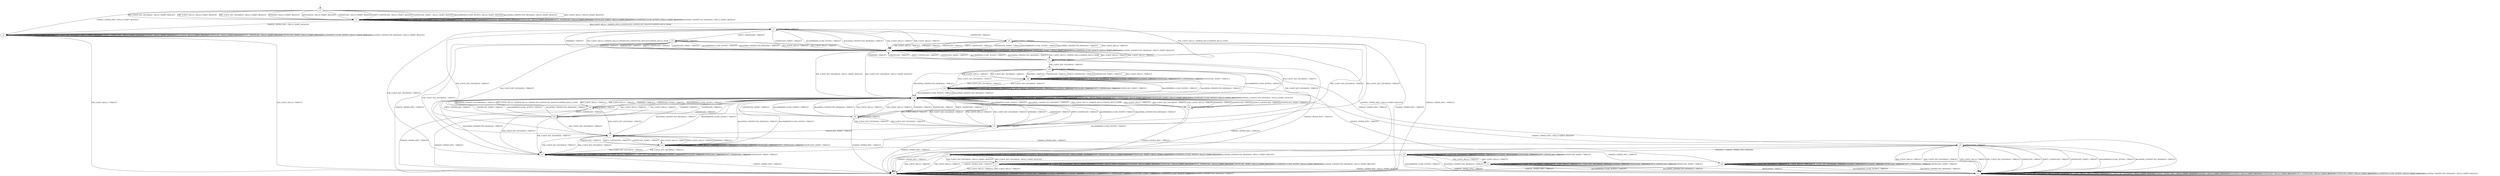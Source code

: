 digraph h10 {
s0 [label="s0"];
s1 [label="s1"];
s2 [label="s2"];
s3 [label="s3"];
s4 [label="s4"];
s5 [label="s5"];
s6 [label="s6"];
s7 [label="s7"];
s13 [label="s13"];
s14 [label="s14"];
s16 [label="s16"];
s21 [label="s21"];
s25 [label="s25"];
s8 [label="s8"];
s9 [label="s9"];
s15 [label="s15"];
s18 [label="s18"];
s19 [label="s19"];
s22 [label="s22"];
s26 [label="s26"];
s27 [label="s27"];
s10 [label="s10"];
s11 [label="s11"];
s17 [label="s17"];
s20 [label="s20"];
s23 [label="s23"];
s24 [label="s24"];
s12 [label="s12"];
s0 -> s1 [label="RSA_CLIENT_HELLO / HELLO_VERIFY_REQUEST"];
s0 -> s1 [label="RSA_CLIENT_KEY_EXCHANGE / HELLO_VERIFY_REQUEST"];
s0 -> s1 [label="PSK_CLIENT_HELLO / HELLO_VERIFY_REQUEST"];
s0 -> s1 [label="PSK_CLIENT_KEY_EXCHANGE / HELLO_VERIFY_REQUEST"];
s0 -> s2 [label="CHANGE_CIPHER_SPEC / HELLO_VERIFY_REQUEST"];
s0 -> s1 [label="FINISHED / HELLO_VERIFY_REQUEST"];
s0 -> s1 [label="APPLICATION / HELLO_VERIFY_REQUEST"];
s0 -> s1 [label="CERTIFICATE / HELLO_VERIFY_REQUEST"];
s0 -> s1 [label="EMPTY_CERTIFICATE / HELLO_VERIFY_REQUEST"];
s0 -> s1 [label="CERTIFICATE_VERIFY / HELLO_VERIFY_REQUEST"];
s0 -> s1 [label="Alert(WARNING,CLOSE_NOTIFY) / HELLO_VERIFY_REQUEST"];
s0 -> s1 [label="Alert(FATAL,UNEXPECTED_MESSAGE) / HELLO_VERIFY_REQUEST"];
s1 -> s3 [label="RSA_CLIENT_HELLO / SERVER_HELLO,CERTIFICATE,CERTIFICATE_REQUEST,SERVER_HELLO_DONE"];
s1 -> s1 [label="RSA_CLIENT_KEY_EXCHANGE / HELLO_VERIFY_REQUEST"];
s1 -> s5 [label="PSK_CLIENT_HELLO / SERVER_HELLO,SERVER_HELLO_DONE"];
s1 -> s1 [label="PSK_CLIENT_KEY_EXCHANGE / HELLO_VERIFY_REQUEST"];
s1 -> s2 [label="CHANGE_CIPHER_SPEC / HELLO_VERIFY_REQUEST"];
s1 -> s1 [label="FINISHED / HELLO_VERIFY_REQUEST"];
s1 -> s1 [label="APPLICATION / HELLO_VERIFY_REQUEST"];
s1 -> s1 [label="CERTIFICATE / HELLO_VERIFY_REQUEST"];
s1 -> s1 [label="EMPTY_CERTIFICATE / HELLO_VERIFY_REQUEST"];
s1 -> s1 [label="CERTIFICATE_VERIFY / HELLO_VERIFY_REQUEST"];
s1 -> s1 [label="Alert(WARNING,CLOSE_NOTIFY) / HELLO_VERIFY_REQUEST"];
s1 -> s1 [label="Alert(FATAL,UNEXPECTED_MESSAGE) / HELLO_VERIFY_REQUEST"];
s2 -> s4 [label="RSA_CLIENT_HELLO / TIMEOUT"];
s2 -> s2 [label="RSA_CLIENT_KEY_EXCHANGE / HELLO_VERIFY_REQUEST"];
s2 -> s4 [label="PSK_CLIENT_HELLO / TIMEOUT"];
s2 -> s2 [label="PSK_CLIENT_KEY_EXCHANGE / HELLO_VERIFY_REQUEST"];
s2 -> s2 [label="CHANGE_CIPHER_SPEC / HELLO_VERIFY_REQUEST"];
s2 -> s2 [label="FINISHED / HELLO_VERIFY_REQUEST"];
s2 -> s2 [label="APPLICATION / HELLO_VERIFY_REQUEST"];
s2 -> s2 [label="CERTIFICATE / HELLO_VERIFY_REQUEST"];
s2 -> s2 [label="EMPTY_CERTIFICATE / HELLO_VERIFY_REQUEST"];
s2 -> s2 [label="CERTIFICATE_VERIFY / HELLO_VERIFY_REQUEST"];
s2 -> s2 [label="Alert(WARNING,CLOSE_NOTIFY) / HELLO_VERIFY_REQUEST"];
s2 -> s2 [label="Alert(FATAL,UNEXPECTED_MESSAGE) / HELLO_VERIFY_REQUEST"];
s3 -> s14 [label="RSA_CLIENT_HELLO / TIMEOUT"];
s3 -> s7 [label="RSA_CLIENT_KEY_EXCHANGE / TIMEOUT"];
s3 -> s14 [label="PSK_CLIENT_HELLO / TIMEOUT"];
s3 -> s13 [label="PSK_CLIENT_KEY_EXCHANGE / TIMEOUT"];
s3 -> s4 [label="CHANGE_CIPHER_SPEC / TIMEOUT"];
s3 -> s14 [label="FINISHED / TIMEOUT"];
s3 -> s3 [label="APPLICATION / TIMEOUT"];
s3 -> s6 [label="CERTIFICATE / TIMEOUT"];
s3 -> s21 [label="EMPTY_CERTIFICATE / TIMEOUT"];
s3 -> s14 [label="CERTIFICATE_VERIFY / TIMEOUT"];
s3 -> s14 [label="Alert(WARNING,CLOSE_NOTIFY) / TIMEOUT"];
s3 -> s14 [label="Alert(FATAL,UNEXPECTED_MESSAGE) / TIMEOUT"];
s4 -> s4 [label="RSA_CLIENT_HELLO / TIMEOUT"];
s4 -> s4 [label="RSA_CLIENT_KEY_EXCHANGE / TIMEOUT"];
s4 -> s4 [label="PSK_CLIENT_HELLO / TIMEOUT"];
s4 -> s4 [label="PSK_CLIENT_KEY_EXCHANGE / TIMEOUT"];
s4 -> s4 [label="CHANGE_CIPHER_SPEC / TIMEOUT"];
s4 -> s4 [label="FINISHED / TIMEOUT"];
s4 -> s4 [label="APPLICATION / TIMEOUT"];
s4 -> s4 [label="CERTIFICATE / TIMEOUT"];
s4 -> s4 [label="EMPTY_CERTIFICATE / TIMEOUT"];
s4 -> s4 [label="CERTIFICATE_VERIFY / TIMEOUT"];
s4 -> s4 [label="Alert(WARNING,CLOSE_NOTIFY) / TIMEOUT"];
s4 -> s4 [label="Alert(FATAL,UNEXPECTED_MESSAGE) / TIMEOUT"];
s5 -> s14 [label="RSA_CLIENT_HELLO / TIMEOUT"];
s5 -> s16 [label="RSA_CLIENT_KEY_EXCHANGE / TIMEOUT"];
s5 -> s14 [label="PSK_CLIENT_HELLO / TIMEOUT"];
s5 -> s25 [label="PSK_CLIENT_KEY_EXCHANGE / TIMEOUT"];
s5 -> s4 [label="CHANGE_CIPHER_SPEC / TIMEOUT"];
s5 -> s14 [label="FINISHED / TIMEOUT"];
s5 -> s5 [label="APPLICATION / TIMEOUT"];
s5 -> s14 [label="CERTIFICATE / TIMEOUT"];
s5 -> s14 [label="EMPTY_CERTIFICATE / TIMEOUT"];
s5 -> s14 [label="CERTIFICATE_VERIFY / TIMEOUT"];
s5 -> s14 [label="Alert(WARNING,CLOSE_NOTIFY) / TIMEOUT"];
s5 -> s14 [label="Alert(FATAL,UNEXPECTED_MESSAGE) / TIMEOUT"];
s6 -> s14 [label="RSA_CLIENT_HELLO / TIMEOUT"];
s6 -> s8 [label="RSA_CLIENT_KEY_EXCHANGE / TIMEOUT"];
s6 -> s14 [label="PSK_CLIENT_HELLO / TIMEOUT"];
s6 -> s8 [label="PSK_CLIENT_KEY_EXCHANGE / TIMEOUT"];
s6 -> s4 [label="CHANGE_CIPHER_SPEC / TIMEOUT"];
s6 -> s14 [label="FINISHED / TIMEOUT"];
s6 -> s6 [label="APPLICATION / TIMEOUT"];
s6 -> s14 [label="CERTIFICATE / TIMEOUT"];
s6 -> s14 [label="EMPTY_CERTIFICATE / TIMEOUT"];
s6 -> s14 [label="CERTIFICATE_VERIFY / TIMEOUT"];
s6 -> s14 [label="Alert(WARNING,CLOSE_NOTIFY) / TIMEOUT"];
s6 -> s14 [label="Alert(FATAL,UNEXPECTED_MESSAGE) / TIMEOUT"];
s7 -> s22 [label="RSA_CLIENT_HELLO / TIMEOUT"];
s7 -> s13 [label="RSA_CLIENT_KEY_EXCHANGE / TIMEOUT"];
s7 -> s22 [label="PSK_CLIENT_HELLO / TIMEOUT"];
s7 -> s13 [label="PSK_CLIENT_KEY_EXCHANGE / TIMEOUT"];
s7 -> s9 [label="CHANGE_CIPHER_SPEC / TIMEOUT"];
s7 -> s22 [label="FINISHED / TIMEOUT"];
s7 -> s7 [label="APPLICATION / TIMEOUT"];
s7 -> s22 [label="CERTIFICATE / TIMEOUT"];
s7 -> s22 [label="EMPTY_CERTIFICATE / TIMEOUT"];
s7 -> s22 [label="CERTIFICATE_VERIFY / TIMEOUT"];
s7 -> s16 [label="Alert(WARNING,CLOSE_NOTIFY) / TIMEOUT"];
s7 -> s16 [label="Alert(FATAL,UNEXPECTED_MESSAGE) / TIMEOUT"];
s13 -> s13 [label="RSA_CLIENT_HELLO / TIMEOUT"];
s13 -> s13 [label="RSA_CLIENT_KEY_EXCHANGE / TIMEOUT"];
s13 -> s13 [label="PSK_CLIENT_HELLO / TIMEOUT"];
s13 -> s13 [label="PSK_CLIENT_KEY_EXCHANGE / TIMEOUT"];
s13 -> s4 [label="CHANGE_CIPHER_SPEC / TIMEOUT"];
s13 -> s13 [label="FINISHED / TIMEOUT"];
s13 -> s13 [label="APPLICATION / TIMEOUT"];
s13 -> s13 [label="CERTIFICATE / TIMEOUT"];
s13 -> s13 [label="EMPTY_CERTIFICATE / TIMEOUT"];
s13 -> s13 [label="CERTIFICATE_VERIFY / TIMEOUT"];
s13 -> s16 [label="Alert(WARNING,CLOSE_NOTIFY) / TIMEOUT"];
s13 -> s16 [label="Alert(FATAL,UNEXPECTED_MESSAGE) / TIMEOUT"];
s14 -> s3 [label="RSA_CLIENT_HELLO / SERVER_HELLO,CERTIFICATE,CERTIFICATE_REQUEST,SERVER_HELLO_DONE"];
s14 -> s16 [label="RSA_CLIENT_KEY_EXCHANGE / HELLO_VERIFY_REQUEST"];
s14 -> s5 [label="PSK_CLIENT_HELLO / SERVER_HELLO,SERVER_HELLO_DONE"];
s14 -> s16 [label="PSK_CLIENT_KEY_EXCHANGE / HELLO_VERIFY_REQUEST"];
s14 -> s15 [label="CHANGE_CIPHER_SPEC / HELLO_VERIFY_REQUEST"];
s14 -> s14 [label="FINISHED / HELLO_VERIFY_REQUEST"];
s14 -> s14 [label="APPLICATION / HELLO_VERIFY_REQUEST"];
s14 -> s14 [label="CERTIFICATE / HELLO_VERIFY_REQUEST"];
s14 -> s14 [label="EMPTY_CERTIFICATE / HELLO_VERIFY_REQUEST"];
s14 -> s14 [label="CERTIFICATE_VERIFY / HELLO_VERIFY_REQUEST"];
s14 -> s14 [label="Alert(WARNING,CLOSE_NOTIFY) / HELLO_VERIFY_REQUEST"];
s14 -> s14 [label="Alert(FATAL,UNEXPECTED_MESSAGE) / HELLO_VERIFY_REQUEST"];
s16 -> s18 [label="RSA_CLIENT_HELLO / SERVER_HELLO,CERTIFICATE,CERTIFICATE_REQUEST,SERVER_HELLO_DONE"];
s16 -> s16 [label="RSA_CLIENT_KEY_EXCHANGE / HELLO_VERIFY_REQUEST"];
s16 -> s19 [label="PSK_CLIENT_HELLO / SERVER_HELLO,SERVER_HELLO_DONE"];
s16 -> s16 [label="PSK_CLIENT_KEY_EXCHANGE / HELLO_VERIFY_REQUEST"];
s16 -> s11 [label="CHANGE_CIPHER_SPEC / HELLO_VERIFY_REQUEST"];
s16 -> s16 [label="FINISHED / HELLO_VERIFY_REQUEST"];
s16 -> s16 [label="APPLICATION / HELLO_VERIFY_REQUEST"];
s16 -> s16 [label="CERTIFICATE / HELLO_VERIFY_REQUEST"];
s16 -> s16 [label="EMPTY_CERTIFICATE / HELLO_VERIFY_REQUEST"];
s16 -> s16 [label="CERTIFICATE_VERIFY / HELLO_VERIFY_REQUEST"];
s16 -> s16 [label="Alert(WARNING,CLOSE_NOTIFY) / HELLO_VERIFY_REQUEST"];
s16 -> s16 [label="Alert(FATAL,UNEXPECTED_MESSAGE) / HELLO_VERIFY_REQUEST"];
s21 -> s14 [label="RSA_CLIENT_HELLO / TIMEOUT"];
s21 -> s7 [label="RSA_CLIENT_KEY_EXCHANGE / TIMEOUT"];
s21 -> s14 [label="PSK_CLIENT_HELLO / TIMEOUT"];
s21 -> s13 [label="PSK_CLIENT_KEY_EXCHANGE / TIMEOUT"];
s21 -> s4 [label="CHANGE_CIPHER_SPEC / TIMEOUT"];
s21 -> s14 [label="FINISHED / TIMEOUT"];
s21 -> s21 [label="APPLICATION / TIMEOUT"];
s21 -> s14 [label="CERTIFICATE / TIMEOUT"];
s21 -> s14 [label="EMPTY_CERTIFICATE / TIMEOUT"];
s21 -> s14 [label="CERTIFICATE_VERIFY / TIMEOUT"];
s21 -> s14 [label="Alert(WARNING,CLOSE_NOTIFY) / TIMEOUT"];
s21 -> s14 [label="Alert(FATAL,UNEXPECTED_MESSAGE) / TIMEOUT"];
s25 -> s26 [label="RSA_CLIENT_HELLO / TIMEOUT"];
s25 -> s27 [label="RSA_CLIENT_KEY_EXCHANGE / TIMEOUT"];
s25 -> s26 [label="PSK_CLIENT_HELLO / TIMEOUT"];
s25 -> s26 [label="PSK_CLIENT_KEY_EXCHANGE / TIMEOUT"];
s25 -> s9 [label="CHANGE_CIPHER_SPEC / TIMEOUT"];
s25 -> s26 [label="FINISHED / TIMEOUT"];
s25 -> s25 [label="APPLICATION / TIMEOUT"];
s25 -> s26 [label="CERTIFICATE / TIMEOUT"];
s25 -> s26 [label="EMPTY_CERTIFICATE / TIMEOUT"];
s25 -> s26 [label="CERTIFICATE_VERIFY / TIMEOUT"];
s25 -> s16 [label="Alert(WARNING,CLOSE_NOTIFY) / TIMEOUT"];
s25 -> s16 [label="Alert(FATAL,UNEXPECTED_MESSAGE) / TIMEOUT"];
s8 -> s16 [label="RSA_CLIENT_HELLO / TIMEOUT"];
s8 -> s16 [label="RSA_CLIENT_KEY_EXCHANGE / TIMEOUT"];
s8 -> s16 [label="PSK_CLIENT_HELLO / TIMEOUT"];
s8 -> s16 [label="PSK_CLIENT_KEY_EXCHANGE / TIMEOUT"];
s8 -> s4 [label="CHANGE_CIPHER_SPEC / TIMEOUT"];
s8 -> s16 [label="FINISHED / TIMEOUT"];
s8 -> s8 [label="APPLICATION / TIMEOUT"];
s8 -> s16 [label="CERTIFICATE / TIMEOUT"];
s8 -> s16 [label="EMPTY_CERTIFICATE / TIMEOUT"];
s8 -> s7 [label="CERTIFICATE_VERIFY / TIMEOUT"];
s8 -> s16 [label="Alert(WARNING,CLOSE_NOTIFY) / TIMEOUT"];
s8 -> s16 [label="Alert(FATAL,UNEXPECTED_MESSAGE) / TIMEOUT"];
s9 -> s11 [label="RSA_CLIENT_HELLO / TIMEOUT"];
s9 -> s11 [label="RSA_CLIENT_KEY_EXCHANGE / TIMEOUT"];
s9 -> s11 [label="PSK_CLIENT_HELLO / TIMEOUT"];
s9 -> s11 [label="PSK_CLIENT_KEY_EXCHANGE / TIMEOUT"];
s9 -> s4 [label="CHANGE_CIPHER_SPEC / TIMEOUT"];
s9 -> s10 [label="FINISHED / CHANGE_CIPHER_SPEC,FINISHED"];
s9 -> s9 [label="APPLICATION / TIMEOUT"];
s9 -> s11 [label="CERTIFICATE / TIMEOUT"];
s9 -> s11 [label="EMPTY_CERTIFICATE / TIMEOUT"];
s9 -> s11 [label="CERTIFICATE_VERIFY / TIMEOUT"];
s9 -> s11 [label="Alert(WARNING,CLOSE_NOTIFY) / TIMEOUT"];
s9 -> s11 [label="Alert(FATAL,UNEXPECTED_MESSAGE) / TIMEOUT"];
s15 -> s4 [label="RSA_CLIENT_HELLO / TIMEOUT"];
s15 -> s17 [label="RSA_CLIENT_KEY_EXCHANGE / HELLO_VERIFY_REQUEST"];
s15 -> s4 [label="PSK_CLIENT_HELLO / TIMEOUT"];
s15 -> s17 [label="PSK_CLIENT_KEY_EXCHANGE / HELLO_VERIFY_REQUEST"];
s15 -> s15 [label="CHANGE_CIPHER_SPEC / HELLO_VERIFY_REQUEST"];
s15 -> s15 [label="FINISHED / HELLO_VERIFY_REQUEST"];
s15 -> s15 [label="APPLICATION / HELLO_VERIFY_REQUEST"];
s15 -> s15 [label="CERTIFICATE / HELLO_VERIFY_REQUEST"];
s15 -> s15 [label="EMPTY_CERTIFICATE / HELLO_VERIFY_REQUEST"];
s15 -> s15 [label="CERTIFICATE_VERIFY / HELLO_VERIFY_REQUEST"];
s15 -> s15 [label="Alert(WARNING,CLOSE_NOTIFY) / HELLO_VERIFY_REQUEST"];
s15 -> s15 [label="Alert(FATAL,UNEXPECTED_MESSAGE) / HELLO_VERIFY_REQUEST"];
s18 -> s16 [label="RSA_CLIENT_HELLO / TIMEOUT"];
s18 -> s7 [label="RSA_CLIENT_KEY_EXCHANGE / TIMEOUT"];
s18 -> s16 [label="PSK_CLIENT_HELLO / TIMEOUT"];
s18 -> s13 [label="PSK_CLIENT_KEY_EXCHANGE / TIMEOUT"];
s18 -> s4 [label="CHANGE_CIPHER_SPEC / TIMEOUT"];
s18 -> s16 [label="FINISHED / TIMEOUT"];
s18 -> s18 [label="APPLICATION / TIMEOUT"];
s18 -> s20 [label="CERTIFICATE / TIMEOUT"];
s18 -> s23 [label="EMPTY_CERTIFICATE / TIMEOUT"];
s18 -> s16 [label="CERTIFICATE_VERIFY / TIMEOUT"];
s18 -> s16 [label="Alert(WARNING,CLOSE_NOTIFY) / TIMEOUT"];
s18 -> s16 [label="Alert(FATAL,UNEXPECTED_MESSAGE) / TIMEOUT"];
s19 -> s16 [label="RSA_CLIENT_HELLO / TIMEOUT"];
s19 -> s16 [label="RSA_CLIENT_KEY_EXCHANGE / TIMEOUT"];
s19 -> s16 [label="PSK_CLIENT_HELLO / TIMEOUT"];
s19 -> s25 [label="PSK_CLIENT_KEY_EXCHANGE / TIMEOUT"];
s19 -> s4 [label="CHANGE_CIPHER_SPEC / TIMEOUT"];
s19 -> s16 [label="FINISHED / TIMEOUT"];
s19 -> s19 [label="APPLICATION / TIMEOUT"];
s19 -> s16 [label="CERTIFICATE / TIMEOUT"];
s19 -> s16 [label="EMPTY_CERTIFICATE / TIMEOUT"];
s19 -> s16 [label="CERTIFICATE_VERIFY / TIMEOUT"];
s19 -> s16 [label="Alert(WARNING,CLOSE_NOTIFY) / TIMEOUT"];
s19 -> s16 [label="Alert(FATAL,UNEXPECTED_MESSAGE) / TIMEOUT"];
s22 -> s22 [label="RSA_CLIENT_HELLO / TIMEOUT"];
s22 -> s13 [label="RSA_CLIENT_KEY_EXCHANGE / TIMEOUT"];
s22 -> s22 [label="PSK_CLIENT_HELLO / TIMEOUT"];
s22 -> s13 [label="PSK_CLIENT_KEY_EXCHANGE / TIMEOUT"];
s22 -> s24 [label="CHANGE_CIPHER_SPEC / TIMEOUT"];
s22 -> s22 [label="FINISHED / TIMEOUT"];
s22 -> s22 [label="APPLICATION / TIMEOUT"];
s22 -> s22 [label="CERTIFICATE / TIMEOUT"];
s22 -> s22 [label="EMPTY_CERTIFICATE / TIMEOUT"];
s22 -> s22 [label="CERTIFICATE_VERIFY / TIMEOUT"];
s22 -> s16 [label="Alert(WARNING,CLOSE_NOTIFY) / TIMEOUT"];
s22 -> s16 [label="Alert(FATAL,UNEXPECTED_MESSAGE) / TIMEOUT"];
s26 -> s26 [label="RSA_CLIENT_HELLO / TIMEOUT"];
s26 -> s27 [label="RSA_CLIENT_KEY_EXCHANGE / TIMEOUT"];
s26 -> s26 [label="PSK_CLIENT_HELLO / TIMEOUT"];
s26 -> s26 [label="PSK_CLIENT_KEY_EXCHANGE / TIMEOUT"];
s26 -> s24 [label="CHANGE_CIPHER_SPEC / TIMEOUT"];
s26 -> s26 [label="FINISHED / TIMEOUT"];
s26 -> s26 [label="APPLICATION / TIMEOUT"];
s26 -> s26 [label="CERTIFICATE / TIMEOUT"];
s26 -> s26 [label="EMPTY_CERTIFICATE / TIMEOUT"];
s26 -> s26 [label="CERTIFICATE_VERIFY / TIMEOUT"];
s26 -> s16 [label="Alert(WARNING,CLOSE_NOTIFY) / TIMEOUT"];
s26 -> s16 [label="Alert(FATAL,UNEXPECTED_MESSAGE) / TIMEOUT"];
s27 -> s27 [label="RSA_CLIENT_HELLO / TIMEOUT"];
s27 -> s27 [label="RSA_CLIENT_KEY_EXCHANGE / TIMEOUT"];
s27 -> s27 [label="PSK_CLIENT_HELLO / TIMEOUT"];
s27 -> s26 [label="PSK_CLIENT_KEY_EXCHANGE / TIMEOUT"];
s27 -> s4 [label="CHANGE_CIPHER_SPEC / TIMEOUT"];
s27 -> s27 [label="FINISHED / TIMEOUT"];
s27 -> s27 [label="APPLICATION / TIMEOUT"];
s27 -> s27 [label="CERTIFICATE / TIMEOUT"];
s27 -> s27 [label="EMPTY_CERTIFICATE / TIMEOUT"];
s27 -> s27 [label="CERTIFICATE_VERIFY / TIMEOUT"];
s27 -> s16 [label="Alert(WARNING,CLOSE_NOTIFY) / TIMEOUT"];
s27 -> s16 [label="Alert(FATAL,UNEXPECTED_MESSAGE) / TIMEOUT"];
s10 -> s12 [label="RSA_CLIENT_HELLO / TIMEOUT"];
s10 -> s10 [label="RSA_CLIENT_KEY_EXCHANGE / TIMEOUT"];
s10 -> s12 [label="PSK_CLIENT_HELLO / TIMEOUT"];
s10 -> s10 [label="PSK_CLIENT_KEY_EXCHANGE / TIMEOUT"];
s10 -> s4 [label="CHANGE_CIPHER_SPEC / TIMEOUT"];
s10 -> s10 [label="FINISHED / TIMEOUT"];
s10 -> s10 [label="APPLICATION / APPLICATION"];
s10 -> s10 [label="CERTIFICATE / TIMEOUT"];
s10 -> s10 [label="EMPTY_CERTIFICATE / TIMEOUT"];
s10 -> s10 [label="CERTIFICATE_VERIFY / TIMEOUT"];
s10 -> s11 [label="Alert(WARNING,CLOSE_NOTIFY) / TIMEOUT"];
s10 -> s11 [label="Alert(FATAL,UNEXPECTED_MESSAGE) / TIMEOUT"];
s11 -> s11 [label="RSA_CLIENT_HELLO / HELLO_VERIFY_REQUEST"];
s11 -> s11 [label="RSA_CLIENT_KEY_EXCHANGE / HELLO_VERIFY_REQUEST"];
s11 -> s11 [label="PSK_CLIENT_HELLO / HELLO_VERIFY_REQUEST"];
s11 -> s11 [label="PSK_CLIENT_KEY_EXCHANGE / HELLO_VERIFY_REQUEST"];
s11 -> s11 [label="CHANGE_CIPHER_SPEC / HELLO_VERIFY_REQUEST"];
s11 -> s11 [label="FINISHED / HELLO_VERIFY_REQUEST"];
s11 -> s11 [label="APPLICATION / HELLO_VERIFY_REQUEST"];
s11 -> s11 [label="CERTIFICATE / HELLO_VERIFY_REQUEST"];
s11 -> s11 [label="EMPTY_CERTIFICATE / HELLO_VERIFY_REQUEST"];
s11 -> s11 [label="CERTIFICATE_VERIFY / HELLO_VERIFY_REQUEST"];
s11 -> s11 [label="Alert(WARNING,CLOSE_NOTIFY) / HELLO_VERIFY_REQUEST"];
s11 -> s11 [label="Alert(FATAL,UNEXPECTED_MESSAGE) / HELLO_VERIFY_REQUEST"];
s17 -> s4 [label="RSA_CLIENT_HELLO / TIMEOUT"];
s17 -> s17 [label="RSA_CLIENT_KEY_EXCHANGE / HELLO_VERIFY_REQUEST"];
s17 -> s4 [label="PSK_CLIENT_HELLO / TIMEOUT"];
s17 -> s17 [label="PSK_CLIENT_KEY_EXCHANGE / HELLO_VERIFY_REQUEST"];
s17 -> s11 [label="CHANGE_CIPHER_SPEC / HELLO_VERIFY_REQUEST"];
s17 -> s17 [label="FINISHED / HELLO_VERIFY_REQUEST"];
s17 -> s17 [label="APPLICATION / HELLO_VERIFY_REQUEST"];
s17 -> s17 [label="CERTIFICATE / HELLO_VERIFY_REQUEST"];
s17 -> s17 [label="EMPTY_CERTIFICATE / HELLO_VERIFY_REQUEST"];
s17 -> s17 [label="CERTIFICATE_VERIFY / HELLO_VERIFY_REQUEST"];
s17 -> s17 [label="Alert(WARNING,CLOSE_NOTIFY) / HELLO_VERIFY_REQUEST"];
s17 -> s17 [label="Alert(FATAL,UNEXPECTED_MESSAGE) / HELLO_VERIFY_REQUEST"];
s20 -> s16 [label="RSA_CLIENT_HELLO / TIMEOUT"];
s20 -> s8 [label="RSA_CLIENT_KEY_EXCHANGE / TIMEOUT"];
s20 -> s16 [label="PSK_CLIENT_HELLO / TIMEOUT"];
s20 -> s8 [label="PSK_CLIENT_KEY_EXCHANGE / TIMEOUT"];
s20 -> s4 [label="CHANGE_CIPHER_SPEC / TIMEOUT"];
s20 -> s16 [label="FINISHED / TIMEOUT"];
s20 -> s20 [label="APPLICATION / TIMEOUT"];
s20 -> s16 [label="CERTIFICATE / TIMEOUT"];
s20 -> s16 [label="EMPTY_CERTIFICATE / TIMEOUT"];
s20 -> s16 [label="CERTIFICATE_VERIFY / TIMEOUT"];
s20 -> s16 [label="Alert(WARNING,CLOSE_NOTIFY) / TIMEOUT"];
s20 -> s16 [label="Alert(FATAL,UNEXPECTED_MESSAGE) / TIMEOUT"];
s23 -> s16 [label="RSA_CLIENT_HELLO / TIMEOUT"];
s23 -> s7 [label="RSA_CLIENT_KEY_EXCHANGE / TIMEOUT"];
s23 -> s16 [label="PSK_CLIENT_HELLO / TIMEOUT"];
s23 -> s13 [label="PSK_CLIENT_KEY_EXCHANGE / TIMEOUT"];
s23 -> s4 [label="CHANGE_CIPHER_SPEC / TIMEOUT"];
s23 -> s16 [label="FINISHED / TIMEOUT"];
s23 -> s23 [label="APPLICATION / TIMEOUT"];
s23 -> s16 [label="CERTIFICATE / TIMEOUT"];
s23 -> s16 [label="EMPTY_CERTIFICATE / TIMEOUT"];
s23 -> s16 [label="CERTIFICATE_VERIFY / TIMEOUT"];
s23 -> s16 [label="Alert(WARNING,CLOSE_NOTIFY) / TIMEOUT"];
s23 -> s16 [label="Alert(FATAL,UNEXPECTED_MESSAGE) / TIMEOUT"];
s24 -> s24 [label="RSA_CLIENT_HELLO / TIMEOUT"];
s24 -> s24 [label="RSA_CLIENT_KEY_EXCHANGE / TIMEOUT"];
s24 -> s24 [label="PSK_CLIENT_HELLO / TIMEOUT"];
s24 -> s24 [label="PSK_CLIENT_KEY_EXCHANGE / TIMEOUT"];
s24 -> s4 [label="CHANGE_CIPHER_SPEC / TIMEOUT"];
s24 -> s24 [label="FINISHED / TIMEOUT"];
s24 -> s24 [label="APPLICATION / TIMEOUT"];
s24 -> s24 [label="CERTIFICATE / TIMEOUT"];
s24 -> s24 [label="EMPTY_CERTIFICATE / TIMEOUT"];
s24 -> s24 [label="CERTIFICATE_VERIFY / TIMEOUT"];
s24 -> s11 [label="Alert(WARNING,CLOSE_NOTIFY) / TIMEOUT"];
s24 -> s11 [label="Alert(FATAL,UNEXPECTED_MESSAGE) / TIMEOUT"];
s12 -> s12 [label="RSA_CLIENT_HELLO / TIMEOUT"];
s12 -> s12 [label="RSA_CLIENT_KEY_EXCHANGE / TIMEOUT"];
s12 -> s12 [label="PSK_CLIENT_HELLO / TIMEOUT"];
s12 -> s12 [label="PSK_CLIENT_KEY_EXCHANGE / TIMEOUT"];
s12 -> s4 [label="CHANGE_CIPHER_SPEC / TIMEOUT"];
s12 -> s12 [label="FINISHED / TIMEOUT"];
s12 -> s11 [label="APPLICATION / TIMEOUT"];
s12 -> s12 [label="CERTIFICATE / TIMEOUT"];
s12 -> s12 [label="EMPTY_CERTIFICATE / TIMEOUT"];
s12 -> s12 [label="CERTIFICATE_VERIFY / TIMEOUT"];
s12 -> s11 [label="Alert(WARNING,CLOSE_NOTIFY) / TIMEOUT"];
s12 -> s11 [label="Alert(FATAL,UNEXPECTED_MESSAGE) / TIMEOUT"];
__start0 [shape=none, label=""];
__start0 -> s0 [label=""];
}

